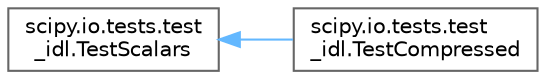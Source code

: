 digraph "Graphical Class Hierarchy"
{
 // LATEX_PDF_SIZE
  bgcolor="transparent";
  edge [fontname=Helvetica,fontsize=10,labelfontname=Helvetica,labelfontsize=10];
  node [fontname=Helvetica,fontsize=10,shape=box,height=0.2,width=0.4];
  rankdir="LR";
  Node0 [id="Node000000",label="scipy.io.tests.test\l_idl.TestScalars",height=0.2,width=0.4,color="grey40", fillcolor="white", style="filled",URL="$d1/d16/classscipy_1_1io_1_1tests_1_1test__idl_1_1TestScalars.html",tooltip=" "];
  Node0 -> Node1 [id="edge5162_Node000000_Node000001",dir="back",color="steelblue1",style="solid",tooltip=" "];
  Node1 [id="Node000001",label="scipy.io.tests.test\l_idl.TestCompressed",height=0.2,width=0.4,color="grey40", fillcolor="white", style="filled",URL="$d5/da7/classscipy_1_1io_1_1tests_1_1test__idl_1_1TestCompressed.html",tooltip=" "];
}
